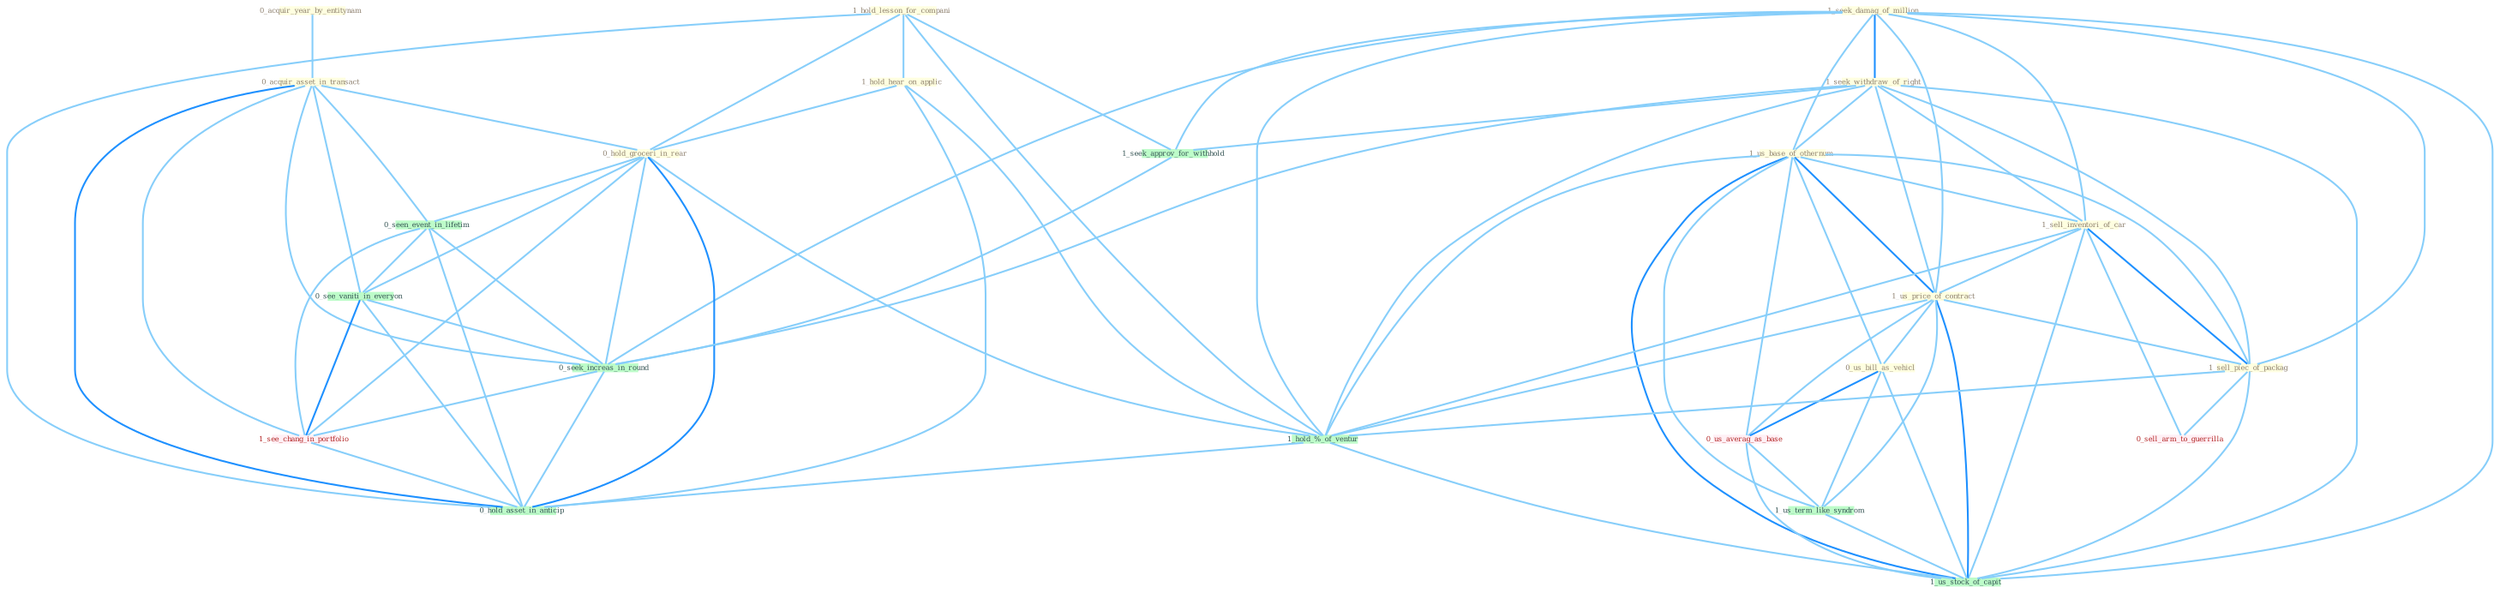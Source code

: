 Graph G{ 
    node
    [shape=polygon,style=filled,width=.5,height=.06,color="#BDFCC9",fixedsize=true,fontsize=4,
    fontcolor="#2f4f4f"];
    {node
    [color="#ffffe0", fontcolor="#8b7d6b"] "0_acquir_year_by_entitynam " "1_seek_damag_of_million " "0_acquir_asset_in_transact " "1_seek_withdraw_of_right " "1_us_base_of_othernum " "1_hold_lesson_for_compani " "1_sell_inventori_of_car " "1_hold_hear_on_applic " "1_us_price_of_contract " "0_us_bill_as_vehicl " "1_sell_piec_of_packag " "0_hold_groceri_in_rear "}
{node [color="#fff0f5", fontcolor="#b22222"] "0_us_averag_as_base " "0_sell_arm_to_guerrilla " "1_see_chang_in_portfolio "}
edge [color="#B0E2FF"];

	"0_acquir_year_by_entitynam " -- "0_acquir_asset_in_transact " [w="1", color="#87cefa" ];
	"1_seek_damag_of_million " -- "1_seek_withdraw_of_right " [w="2", color="#1e90ff" , len=0.8];
	"1_seek_damag_of_million " -- "1_us_base_of_othernum " [w="1", color="#87cefa" ];
	"1_seek_damag_of_million " -- "1_sell_inventori_of_car " [w="1", color="#87cefa" ];
	"1_seek_damag_of_million " -- "1_us_price_of_contract " [w="1", color="#87cefa" ];
	"1_seek_damag_of_million " -- "1_sell_piec_of_packag " [w="1", color="#87cefa" ];
	"1_seek_damag_of_million " -- "1_seek_approv_for_withhold " [w="1", color="#87cefa" ];
	"1_seek_damag_of_million " -- "1_hold_%_of_ventur " [w="1", color="#87cefa" ];
	"1_seek_damag_of_million " -- "0_seek_increas_in_round " [w="1", color="#87cefa" ];
	"1_seek_damag_of_million " -- "1_us_stock_of_capit " [w="1", color="#87cefa" ];
	"0_acquir_asset_in_transact " -- "0_hold_groceri_in_rear " [w="1", color="#87cefa" ];
	"0_acquir_asset_in_transact " -- "0_seen_event_in_lifetim " [w="1", color="#87cefa" ];
	"0_acquir_asset_in_transact " -- "0_see_vaniti_in_everyon " [w="1", color="#87cefa" ];
	"0_acquir_asset_in_transact " -- "0_seek_increas_in_round " [w="1", color="#87cefa" ];
	"0_acquir_asset_in_transact " -- "1_see_chang_in_portfolio " [w="1", color="#87cefa" ];
	"0_acquir_asset_in_transact " -- "0_hold_asset_in_anticip " [w="2", color="#1e90ff" , len=0.8];
	"1_seek_withdraw_of_right " -- "1_us_base_of_othernum " [w="1", color="#87cefa" ];
	"1_seek_withdraw_of_right " -- "1_sell_inventori_of_car " [w="1", color="#87cefa" ];
	"1_seek_withdraw_of_right " -- "1_us_price_of_contract " [w="1", color="#87cefa" ];
	"1_seek_withdraw_of_right " -- "1_sell_piec_of_packag " [w="1", color="#87cefa" ];
	"1_seek_withdraw_of_right " -- "1_seek_approv_for_withhold " [w="1", color="#87cefa" ];
	"1_seek_withdraw_of_right " -- "1_hold_%_of_ventur " [w="1", color="#87cefa" ];
	"1_seek_withdraw_of_right " -- "0_seek_increas_in_round " [w="1", color="#87cefa" ];
	"1_seek_withdraw_of_right " -- "1_us_stock_of_capit " [w="1", color="#87cefa" ];
	"1_us_base_of_othernum " -- "1_sell_inventori_of_car " [w="1", color="#87cefa" ];
	"1_us_base_of_othernum " -- "1_us_price_of_contract " [w="2", color="#1e90ff" , len=0.8];
	"1_us_base_of_othernum " -- "0_us_bill_as_vehicl " [w="1", color="#87cefa" ];
	"1_us_base_of_othernum " -- "1_sell_piec_of_packag " [w="1", color="#87cefa" ];
	"1_us_base_of_othernum " -- "0_us_averag_as_base " [w="1", color="#87cefa" ];
	"1_us_base_of_othernum " -- "1_us_term_like_syndrom " [w="1", color="#87cefa" ];
	"1_us_base_of_othernum " -- "1_hold_%_of_ventur " [w="1", color="#87cefa" ];
	"1_us_base_of_othernum " -- "1_us_stock_of_capit " [w="2", color="#1e90ff" , len=0.8];
	"1_hold_lesson_for_compani " -- "1_hold_hear_on_applic " [w="1", color="#87cefa" ];
	"1_hold_lesson_for_compani " -- "0_hold_groceri_in_rear " [w="1", color="#87cefa" ];
	"1_hold_lesson_for_compani " -- "1_seek_approv_for_withhold " [w="1", color="#87cefa" ];
	"1_hold_lesson_for_compani " -- "1_hold_%_of_ventur " [w="1", color="#87cefa" ];
	"1_hold_lesson_for_compani " -- "0_hold_asset_in_anticip " [w="1", color="#87cefa" ];
	"1_sell_inventori_of_car " -- "1_us_price_of_contract " [w="1", color="#87cefa" ];
	"1_sell_inventori_of_car " -- "1_sell_piec_of_packag " [w="2", color="#1e90ff" , len=0.8];
	"1_sell_inventori_of_car " -- "1_hold_%_of_ventur " [w="1", color="#87cefa" ];
	"1_sell_inventori_of_car " -- "0_sell_arm_to_guerrilla " [w="1", color="#87cefa" ];
	"1_sell_inventori_of_car " -- "1_us_stock_of_capit " [w="1", color="#87cefa" ];
	"1_hold_hear_on_applic " -- "0_hold_groceri_in_rear " [w="1", color="#87cefa" ];
	"1_hold_hear_on_applic " -- "1_hold_%_of_ventur " [w="1", color="#87cefa" ];
	"1_hold_hear_on_applic " -- "0_hold_asset_in_anticip " [w="1", color="#87cefa" ];
	"1_us_price_of_contract " -- "0_us_bill_as_vehicl " [w="1", color="#87cefa" ];
	"1_us_price_of_contract " -- "1_sell_piec_of_packag " [w="1", color="#87cefa" ];
	"1_us_price_of_contract " -- "0_us_averag_as_base " [w="1", color="#87cefa" ];
	"1_us_price_of_contract " -- "1_us_term_like_syndrom " [w="1", color="#87cefa" ];
	"1_us_price_of_contract " -- "1_hold_%_of_ventur " [w="1", color="#87cefa" ];
	"1_us_price_of_contract " -- "1_us_stock_of_capit " [w="2", color="#1e90ff" , len=0.8];
	"0_us_bill_as_vehicl " -- "0_us_averag_as_base " [w="2", color="#1e90ff" , len=0.8];
	"0_us_bill_as_vehicl " -- "1_us_term_like_syndrom " [w="1", color="#87cefa" ];
	"0_us_bill_as_vehicl " -- "1_us_stock_of_capit " [w="1", color="#87cefa" ];
	"1_sell_piec_of_packag " -- "1_hold_%_of_ventur " [w="1", color="#87cefa" ];
	"1_sell_piec_of_packag " -- "0_sell_arm_to_guerrilla " [w="1", color="#87cefa" ];
	"1_sell_piec_of_packag " -- "1_us_stock_of_capit " [w="1", color="#87cefa" ];
	"0_hold_groceri_in_rear " -- "0_seen_event_in_lifetim " [w="1", color="#87cefa" ];
	"0_hold_groceri_in_rear " -- "1_hold_%_of_ventur " [w="1", color="#87cefa" ];
	"0_hold_groceri_in_rear " -- "0_see_vaniti_in_everyon " [w="1", color="#87cefa" ];
	"0_hold_groceri_in_rear " -- "0_seek_increas_in_round " [w="1", color="#87cefa" ];
	"0_hold_groceri_in_rear " -- "1_see_chang_in_portfolio " [w="1", color="#87cefa" ];
	"0_hold_groceri_in_rear " -- "0_hold_asset_in_anticip " [w="2", color="#1e90ff" , len=0.8];
	"0_seen_event_in_lifetim " -- "0_see_vaniti_in_everyon " [w="1", color="#87cefa" ];
	"0_seen_event_in_lifetim " -- "0_seek_increas_in_round " [w="1", color="#87cefa" ];
	"0_seen_event_in_lifetim " -- "1_see_chang_in_portfolio " [w="1", color="#87cefa" ];
	"0_seen_event_in_lifetim " -- "0_hold_asset_in_anticip " [w="1", color="#87cefa" ];
	"0_us_averag_as_base " -- "1_us_term_like_syndrom " [w="1", color="#87cefa" ];
	"0_us_averag_as_base " -- "1_us_stock_of_capit " [w="1", color="#87cefa" ];
	"1_us_term_like_syndrom " -- "1_us_stock_of_capit " [w="1", color="#87cefa" ];
	"1_seek_approv_for_withhold " -- "0_seek_increas_in_round " [w="1", color="#87cefa" ];
	"1_hold_%_of_ventur " -- "1_us_stock_of_capit " [w="1", color="#87cefa" ];
	"1_hold_%_of_ventur " -- "0_hold_asset_in_anticip " [w="1", color="#87cefa" ];
	"0_see_vaniti_in_everyon " -- "0_seek_increas_in_round " [w="1", color="#87cefa" ];
	"0_see_vaniti_in_everyon " -- "1_see_chang_in_portfolio " [w="2", color="#1e90ff" , len=0.8];
	"0_see_vaniti_in_everyon " -- "0_hold_asset_in_anticip " [w="1", color="#87cefa" ];
	"0_seek_increas_in_round " -- "1_see_chang_in_portfolio " [w="1", color="#87cefa" ];
	"0_seek_increas_in_round " -- "0_hold_asset_in_anticip " [w="1", color="#87cefa" ];
	"1_see_chang_in_portfolio " -- "0_hold_asset_in_anticip " [w="1", color="#87cefa" ];
}